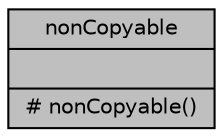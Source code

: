 digraph "nonCopyable"
{
 // INTERACTIVE_SVG=YES
  bgcolor="transparent";
  edge [fontname="Helvetica",fontsize="10",labelfontname="Helvetica",labelfontsize="10"];
  node [fontname="Helvetica",fontsize="10",shape=record];
  Node13 [label="{nonCopyable\n||# nonCopyable()\l}",height=0.2,width=0.4,color="black", fillcolor="grey75", style="filled", fontcolor="black"];
}
